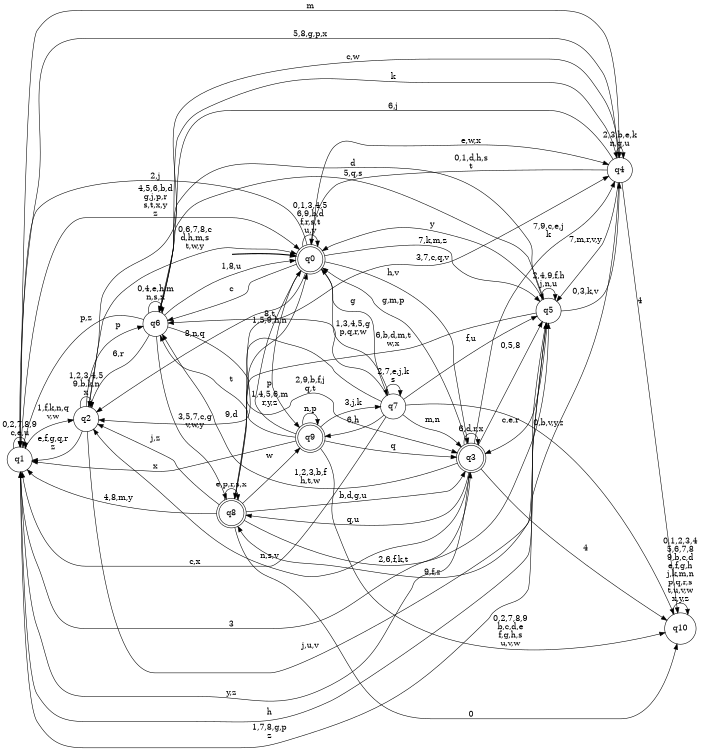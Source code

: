 digraph BlueStar {
__start0 [style = invis, shape = none, label = "", width = 0, height = 0];

rankdir=LR;
size="8,5";

s0 [style="rounded,filled", color="black", fillcolor="white" shape="doublecircle", label="q0"];
s1 [style="filled", color="black", fillcolor="white" shape="circle", label="q1"];
s2 [style="filled", color="black", fillcolor="white" shape="circle", label="q2"];
s3 [style="rounded,filled", color="black", fillcolor="white" shape="doublecircle", label="q3"];
s4 [style="filled", color="black", fillcolor="white" shape="circle", label="q4"];
s5 [style="filled", color="black", fillcolor="white" shape="circle", label="q5"];
s6 [style="filled", color="black", fillcolor="white" shape="circle", label="q6"];
s7 [style="filled", color="black", fillcolor="white" shape="circle", label="q7"];
s8 [style="rounded,filled", color="black", fillcolor="white" shape="doublecircle", label="q8"];
s9 [style="rounded,filled", color="black", fillcolor="white" shape="doublecircle", label="q9"];
s10 [style="filled", color="black", fillcolor="white" shape="circle", label="q10"];
subgraph cluster_main { 
	graph [pad=".75", ranksep="0.15", nodesep="0.15"];
	 style=invis; 
	__start0 -> s0 [penwidth=2];
}
s0 -> s0 [label="0,1,3,4,5\n6,9,b,d\nf,r,s,t\nu,y"];
s0 -> s1 [label="2,j"];
s0 -> s2 [label="8,n,q"];
s0 -> s3 [label="h,v"];
s0 -> s4 [label="e,w,x"];
s0 -> s5 [label="7,k,m,z"];
s0 -> s6 [label="c"];
s0 -> s7 [label="g"];
s0 -> s9 [label="p"];
s1 -> s0 [label="4,5,6,b,d\ng,j,p,r\ns,t,x,y\nz"];
s1 -> s1 [label="0,2,7,8,9\nc,e,u"];
s1 -> s2 [label="1,f,k,n,q\nv,w"];
s1 -> s3 [label="3"];
s1 -> s4 [label="m"];
s1 -> s5 [label="h"];
s2 -> s0 [label="0,6,7,8,c\nd,h,m,s\nt,w,y"];
s2 -> s1 [label="e,f,g,q,r\nz"];
s2 -> s2 [label="1,2,3,4,5\n9,b,k,n\nx"];
s2 -> s5 [label="j,u,v"];
s2 -> s6 [label="p"];
s3 -> s0 [label="g,m,p"];
s3 -> s1 [label="y,z"];
s3 -> s2 [label="n,s,v"];
s3 -> s3 [label="6,d,r,x"];
s3 -> s4 [label="7,9,c,e,j\nk"];
s3 -> s5 [label="0,5,8"];
s3 -> s6 [label="1,2,3,b,f\nh,t,w"];
s3 -> s8 [label="q,u"];
s3 -> s10 [label="4"];
s4 -> s0 [label="0,1,d,h,s\nt"];
s4 -> s1 [label="5,8,g,p,x"];
s4 -> s2 [label="c,w"];
s4 -> s4 [label="2,3,b,e,k\nn,q,u"];
s4 -> s5 [label="7,m,r,v,y"];
s4 -> s6 [label="6,j"];
s4 -> s8 [label="9,f,z"];
s4 -> s10 [label="4"];
s5 -> s0 [label="y"];
s5 -> s1 [label="1,7,8,g,p\nz"];
s5 -> s3 [label="c,e,r"];
s5 -> s4 [label="0,3,k,v"];
s5 -> s5 [label="2,4,9,f,h\nj,n,u"];
s5 -> s6 [label="5,q,s"];
s5 -> s8 [label="6,b,d,m,t\nw,x"];
s6 -> s0 [label="1,8,u"];
s6 -> s1 [label="p,z"];
s6 -> s2 [label="6,r"];
s6 -> s3 [label="2,9,b,f,j\nq,t"];
s6 -> s4 [label="k"];
s6 -> s5 [label="d"];
s6 -> s6 [label="0,4,e,h,m\nn,s,x"];
s6 -> s8 [label="3,5,7,c,g\nv,w,y"];
s7 -> s0 [label="1,3,4,5,g\np,q,r,w"];
s7 -> s1 [label="c,x"];
s7 -> s2 [label="9,d"];
s7 -> s3 [label="m,n"];
s7 -> s5 [label="f,u"];
s7 -> s6 [label="8,t"];
s7 -> s7 [label="2,7,e,j,k\ns"];
s7 -> s9 [label="6,h"];
s7 -> s10 [label="0,b,v,y,z"];
s8 -> s0 [label="1,5,9,h,n"];
s8 -> s1 [label="4,8,m,y"];
s8 -> s2 [label="j,z"];
s8 -> s3 [label="b,d,g,u"];
s8 -> s4 [label="3,7,c,q,v"];
s8 -> s5 [label="2,6,f,k,t"];
s8 -> s8 [label="e,p,r,s,x"];
s8 -> s9 [label="w"];
s8 -> s10 [label="0"];
s9 -> s0 [label="1,4,5,6,m\nr,y,z"];
s9 -> s1 [label="x"];
s9 -> s3 [label="q"];
s9 -> s6 [label="t"];
s9 -> s7 [label="3,j,k"];
s9 -> s9 [label="n,p"];
s9 -> s10 [label="0,2,7,8,9\nb,c,d,e\nf,g,h,s\nu,v,w"];
s10 -> s10 [label="0,1,2,3,4\n5,6,7,8\n9,b,c,d\ne,f,g,h\nj,k,m,n\np,q,r,s\nt,u,v,w\nx,y,z"];

}